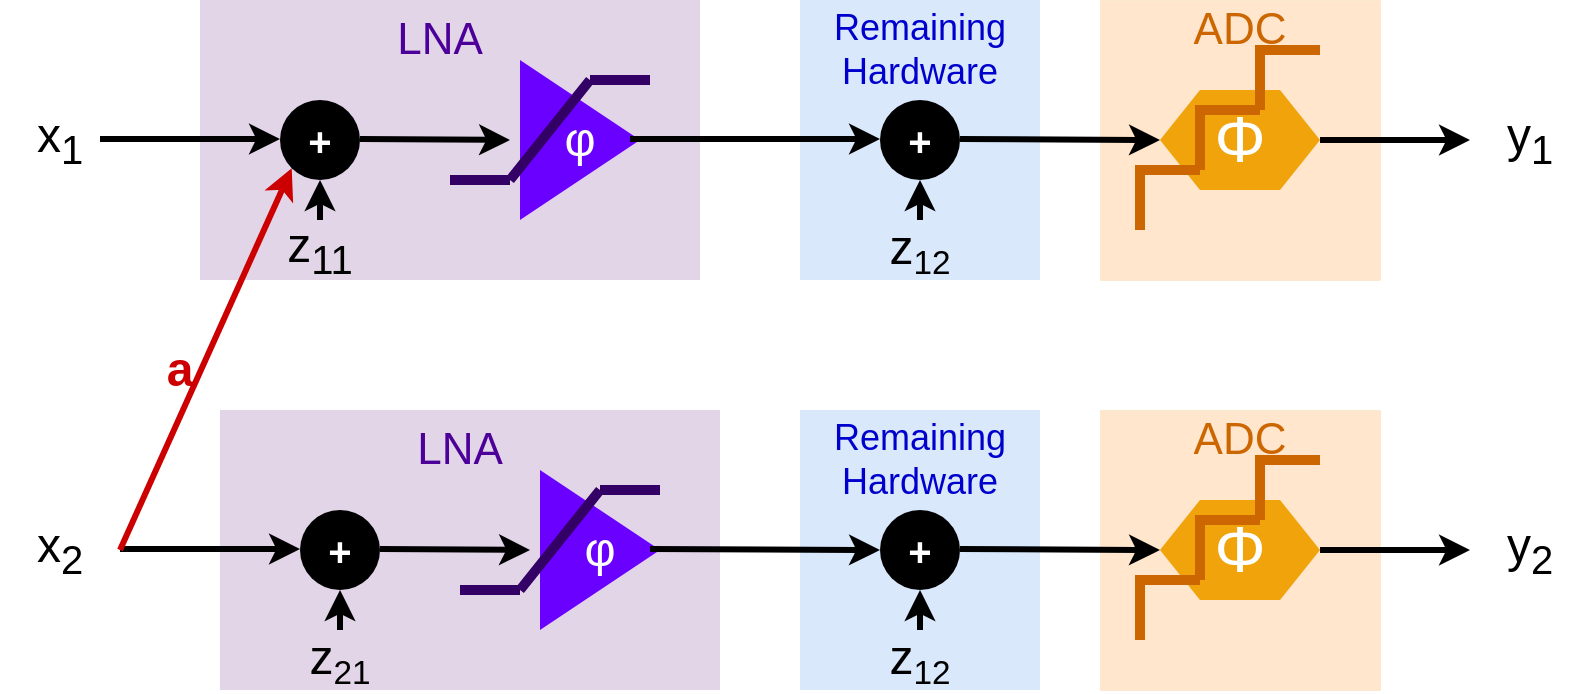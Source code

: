 <mxfile version="26.1.1">
  <diagram name="Page-1" id="LSuhjfJNGKuaA5duxOki">
    <mxGraphModel dx="1434" dy="795" grid="1" gridSize="10" guides="1" tooltips="1" connect="1" arrows="1" fold="1" page="1" pageScale="1" pageWidth="850" pageHeight="1100" math="0" shadow="0">
      <root>
        <mxCell id="0" />
        <mxCell id="1" parent="0" />
        <mxCell id="7HdaX9VJP-AKowgcOoUk-99" value="" style="whiteSpace=wrap;html=1;aspect=fixed;fillColor=#ffe6cc;strokeColor=#d79b00;strokeWidth=0;" vertex="1" parent="1">
          <mxGeometry x="650" y="240" width="140" height="140" as="geometry" />
        </mxCell>
        <mxCell id="7HdaX9VJP-AKowgcOoUk-100" value="&lt;font style=&quot;font-size: 22px;&quot;&gt;&lt;font style=&quot;color: rgb(204, 102, 0);&quot;&gt;ADC&lt;/font&gt;&lt;br&gt;&lt;/font&gt;" style="text;html=1;align=center;verticalAlign=middle;whiteSpace=wrap;rounded=0;" vertex="1" parent="1">
          <mxGeometry x="690" y="240" width="60" height="30" as="geometry" />
        </mxCell>
        <mxCell id="7HdaX9VJP-AKowgcOoUk-101" value="&lt;span style=&quot;font-family: &amp;quot;Google Sans&amp;quot;, Arial, sans-serif; font-size: 32px; text-align: left;&quot;&gt;&lt;font style=&quot;color: rgb(255, 255, 255);&quot;&gt;Φ&lt;/font&gt;&lt;/span&gt;" style="shape=hexagon;perimeter=hexagonPerimeter2;whiteSpace=wrap;html=1;fixedSize=1;fillColor=#f0a30a;fontColor=#000000;strokeColor=none;" vertex="1" parent="1">
          <mxGeometry x="680" y="285" width="80" height="50" as="geometry" />
        </mxCell>
        <mxCell id="7HdaX9VJP-AKowgcOoUk-102" value="" style="group" vertex="1" connectable="0" parent="1">
          <mxGeometry x="670" y="265" width="90" height="90" as="geometry" />
        </mxCell>
        <mxCell id="7HdaX9VJP-AKowgcOoUk-103" value="" style="endArrow=none;html=1;rounded=0;strokeWidth=5;fillColor=#f0a30a;strokeColor=#CC6600;" edge="1" parent="7HdaX9VJP-AKowgcOoUk-102">
          <mxGeometry width="50" height="50" relative="1" as="geometry">
            <mxPoint y="90" as="sourcePoint" />
            <mxPoint x="30" y="60" as="targetPoint" />
            <Array as="points">
              <mxPoint y="60" />
            </Array>
          </mxGeometry>
        </mxCell>
        <mxCell id="7HdaX9VJP-AKowgcOoUk-104" value="" style="endArrow=none;html=1;rounded=0;strokeWidth=5;fillColor=#f0a30a;strokeColor=#CC6600;" edge="1" parent="7HdaX9VJP-AKowgcOoUk-102">
          <mxGeometry width="50" height="50" relative="1" as="geometry">
            <mxPoint x="30" y="60" as="sourcePoint" />
            <mxPoint x="60" y="30" as="targetPoint" />
            <Array as="points">
              <mxPoint x="30" y="30" />
            </Array>
          </mxGeometry>
        </mxCell>
        <mxCell id="7HdaX9VJP-AKowgcOoUk-105" value="" style="endArrow=none;html=1;rounded=0;strokeWidth=5;fillColor=#f0a30a;strokeColor=#CC6600;" edge="1" parent="7HdaX9VJP-AKowgcOoUk-102">
          <mxGeometry width="50" height="50" relative="1" as="geometry">
            <mxPoint x="60" y="30" as="sourcePoint" />
            <mxPoint x="90" as="targetPoint" />
            <Array as="points">
              <mxPoint x="60" />
            </Array>
          </mxGeometry>
        </mxCell>
        <mxCell id="7HdaX9VJP-AKowgcOoUk-6" value="" style="rounded=0;whiteSpace=wrap;html=1;fillColor=#e1d5e7;strokeColor=none;" vertex="1" parent="1">
          <mxGeometry x="200" y="240" width="250" height="140" as="geometry" />
        </mxCell>
        <mxCell id="7HdaX9VJP-AKowgcOoUk-5" value="" style="endArrow=classic;html=1;rounded=0;strokeWidth=3;" edge="1" parent="1">
          <mxGeometry width="50" height="50" relative="1" as="geometry">
            <mxPoint x="150" y="309.5" as="sourcePoint" />
            <mxPoint x="240" y="309.5" as="targetPoint" />
          </mxGeometry>
        </mxCell>
        <mxCell id="7HdaX9VJP-AKowgcOoUk-7" value="&lt;font style=&quot;font-size: 22px; color: rgb(76, 0, 153);&quot;&gt;LNA&lt;/font&gt;" style="text;html=1;align=center;verticalAlign=middle;whiteSpace=wrap;rounded=0;" vertex="1" parent="1">
          <mxGeometry x="290" y="245" width="60" height="30" as="geometry" />
        </mxCell>
        <mxCell id="7HdaX9VJP-AKowgcOoUk-8" value="&lt;span style=&quot;font-family: &amp;quot;Google Sans&amp;quot;, Arial, sans-serif; text-align: start;&quot;&gt;&lt;font style=&quot;color: rgb(255, 255, 255); font-size: 24px;&quot;&gt;φ&lt;/font&gt;&lt;/span&gt;" style="triangle;whiteSpace=wrap;html=1;fillColor=#6a00ff;fontColor=#ffffff;strokeColor=none;" vertex="1" parent="1">
          <mxGeometry x="360" y="270" width="60" height="80" as="geometry" />
        </mxCell>
        <mxCell id="7HdaX9VJP-AKowgcOoUk-10" value="&lt;b&gt;&lt;font style=&quot;font-size: 20px;&quot;&gt;+&lt;/font&gt;&lt;/b&gt;" style="ellipse;whiteSpace=wrap;html=1;aspect=fixed;strokeColor=none;fillColor=#000000;fontColor=#ffffff;" vertex="1" parent="1">
          <mxGeometry x="240" y="290" width="40" height="40" as="geometry" />
        </mxCell>
        <mxCell id="7HdaX9VJP-AKowgcOoUk-11" value="&lt;font style=&quot;font-size: 24px;&quot;&gt;x&lt;sub&gt;1&lt;/sub&gt;&lt;/font&gt;" style="text;html=1;align=center;verticalAlign=middle;whiteSpace=wrap;rounded=0;" vertex="1" parent="1">
          <mxGeometry x="100" y="295" width="60" height="30" as="geometry" />
        </mxCell>
        <mxCell id="7HdaX9VJP-AKowgcOoUk-12" value="&lt;font style=&quot;font-size: 24px;&quot;&gt;z&lt;sub&gt;11&lt;/sub&gt;&lt;/font&gt;" style="text;html=1;align=center;verticalAlign=middle;whiteSpace=wrap;rounded=0;" vertex="1" parent="1">
          <mxGeometry x="230" y="350" width="60" height="30" as="geometry" />
        </mxCell>
        <mxCell id="7HdaX9VJP-AKowgcOoUk-13" value="" style="endArrow=classic;html=1;rounded=0;strokeWidth=3;entryX=0;entryY=0.5;entryDx=0;entryDy=0;" edge="1" parent="1">
          <mxGeometry width="50" height="50" relative="1" as="geometry">
            <mxPoint x="280" y="309.5" as="sourcePoint" />
            <mxPoint x="355" y="310" as="targetPoint" />
          </mxGeometry>
        </mxCell>
        <mxCell id="7HdaX9VJP-AKowgcOoUk-17" value="" style="endArrow=classic;html=1;rounded=0;strokeWidth=3;entryX=0.5;entryY=1;entryDx=0;entryDy=0;exitX=0.5;exitY=0;exitDx=0;exitDy=0;" edge="1" parent="1" source="7HdaX9VJP-AKowgcOoUk-12" target="7HdaX9VJP-AKowgcOoUk-10">
          <mxGeometry width="50" height="50" relative="1" as="geometry">
            <mxPoint x="160" y="324.5" as="sourcePoint" />
            <mxPoint x="250" y="324.5" as="targetPoint" />
            <Array as="points">
              <mxPoint x="260" y="340" />
            </Array>
          </mxGeometry>
        </mxCell>
        <mxCell id="7HdaX9VJP-AKowgcOoUk-19" value="" style="rounded=0;whiteSpace=wrap;html=1;fillColor=#dae8fc;strokeColor=none;" vertex="1" parent="1">
          <mxGeometry x="500" y="240" width="120" height="140" as="geometry" />
        </mxCell>
        <mxCell id="7HdaX9VJP-AKowgcOoUk-20" value="" style="endArrow=classic;html=1;rounded=0;strokeWidth=3;entryX=0.5;entryY=1;entryDx=0;entryDy=0;exitX=0.5;exitY=0;exitDx=0;exitDy=0;" edge="1" parent="1" source="7HdaX9VJP-AKowgcOoUk-22" target="7HdaX9VJP-AKowgcOoUk-21">
          <mxGeometry width="50" height="50" relative="1" as="geometry">
            <mxPoint x="550" y="360" as="sourcePoint" />
            <mxPoint x="640" y="350" as="targetPoint" />
          </mxGeometry>
        </mxCell>
        <mxCell id="7HdaX9VJP-AKowgcOoUk-21" value="&lt;b&gt;&lt;font style=&quot;font-size: 20px; color: rgb(255, 255, 255);&quot;&gt;+&lt;/font&gt;&lt;/b&gt;" style="ellipse;whiteSpace=wrap;html=1;aspect=fixed;fillColor=#000000;strokeColor=none;" vertex="1" parent="1">
          <mxGeometry x="540" y="290" width="40" height="40" as="geometry" />
        </mxCell>
        <mxCell id="7HdaX9VJP-AKowgcOoUk-22" value="&lt;font style=&quot;font-size: 24px;&quot;&gt;z&lt;/font&gt;&lt;font style=&quot;font-size: 20px;&quot;&gt;&lt;sub&gt;12&lt;/sub&gt;&lt;/font&gt;" style="text;html=1;align=center;verticalAlign=middle;whiteSpace=wrap;rounded=0;" vertex="1" parent="1">
          <mxGeometry x="530" y="350" width="60" height="30" as="geometry" />
        </mxCell>
        <mxCell id="7HdaX9VJP-AKowgcOoUk-18" value="" style="endArrow=classic;html=1;rounded=0;strokeWidth=3;entryX=0;entryY=0.5;entryDx=0;entryDy=0;" edge="1" parent="1">
          <mxGeometry width="50" height="50" relative="1" as="geometry">
            <mxPoint x="415" y="309.5" as="sourcePoint" />
            <mxPoint x="540" y="309.5" as="targetPoint" />
          </mxGeometry>
        </mxCell>
        <mxCell id="7HdaX9VJP-AKowgcOoUk-28" value="" style="endArrow=classic;html=1;rounded=0;strokeWidth=3;entryX=0;entryY=0.5;entryDx=0;entryDy=0;" edge="1" parent="1" target="7HdaX9VJP-AKowgcOoUk-101">
          <mxGeometry width="50" height="50" relative="1" as="geometry">
            <mxPoint x="580" y="309.5" as="sourcePoint" />
            <mxPoint x="720.089" y="309.889" as="targetPoint" />
          </mxGeometry>
        </mxCell>
        <mxCell id="7HdaX9VJP-AKowgcOoUk-29" value="&lt;font style=&quot;color: rgb(0, 0, 204); font-size: 18px;&quot;&gt;Remaining Hardware&lt;/font&gt;" style="text;html=1;align=center;verticalAlign=middle;whiteSpace=wrap;rounded=0;" vertex="1" parent="1">
          <mxGeometry x="545" y="250" width="30" height="30" as="geometry" />
        </mxCell>
        <mxCell id="7HdaX9VJP-AKowgcOoUk-32" value="" style="endArrow=classic;html=1;rounded=0;strokeWidth=3;exitX=1;exitY=0.5;exitDx=0;exitDy=0;" edge="1" parent="1" source="7HdaX9VJP-AKowgcOoUk-101">
          <mxGeometry width="50" height="50" relative="1" as="geometry">
            <mxPoint x="765" y="310" as="sourcePoint" />
            <mxPoint x="835" y="310" as="targetPoint" />
          </mxGeometry>
        </mxCell>
        <mxCell id="7HdaX9VJP-AKowgcOoUk-53" value="" style="rounded=0;whiteSpace=wrap;html=1;fillColor=#e1d5e7;strokeColor=none;" vertex="1" parent="1">
          <mxGeometry x="210" y="445" width="250" height="140" as="geometry" />
        </mxCell>
        <mxCell id="7HdaX9VJP-AKowgcOoUk-54" value="" style="endArrow=classic;html=1;rounded=0;strokeWidth=3;" edge="1" parent="1">
          <mxGeometry width="50" height="50" relative="1" as="geometry">
            <mxPoint x="160" y="514.5" as="sourcePoint" />
            <mxPoint x="250" y="514.5" as="targetPoint" />
          </mxGeometry>
        </mxCell>
        <mxCell id="7HdaX9VJP-AKowgcOoUk-55" value="&lt;font style=&quot;font-size: 22px; color: rgb(76, 0, 153);&quot;&gt;LNA&lt;/font&gt;" style="text;html=1;align=center;verticalAlign=middle;whiteSpace=wrap;rounded=0;" vertex="1" parent="1">
          <mxGeometry x="300" y="450" width="60" height="30" as="geometry" />
        </mxCell>
        <mxCell id="7HdaX9VJP-AKowgcOoUk-56" value="&lt;span style=&quot;font-family: &amp;quot;Google Sans&amp;quot;, Arial, sans-serif; text-align: start;&quot;&gt;&lt;font style=&quot;color: rgb(255, 255, 255); font-size: 24px;&quot;&gt;φ&lt;/font&gt;&lt;/span&gt;" style="triangle;whiteSpace=wrap;html=1;fillColor=#6a00ff;fontColor=#ffffff;strokeColor=none;" vertex="1" parent="1">
          <mxGeometry x="370" y="475" width="60" height="80" as="geometry" />
        </mxCell>
        <mxCell id="7HdaX9VJP-AKowgcOoUk-57" value="&lt;b&gt;&lt;font style=&quot;font-size: 20px; color: rgb(255, 255, 255);&quot;&gt;+&lt;/font&gt;&lt;/b&gt;" style="ellipse;whiteSpace=wrap;html=1;aspect=fixed;strokeColor=none;fillColor=#000000;" vertex="1" parent="1">
          <mxGeometry x="250" y="495" width="40" height="40" as="geometry" />
        </mxCell>
        <mxCell id="7HdaX9VJP-AKowgcOoUk-58" value="&lt;font style=&quot;font-size: 24px;&quot;&gt;x&lt;sub&gt;2&lt;/sub&gt;&lt;/font&gt;" style="text;html=1;align=center;verticalAlign=middle;whiteSpace=wrap;rounded=0;" vertex="1" parent="1">
          <mxGeometry x="100" y="500" width="60" height="30" as="geometry" />
        </mxCell>
        <mxCell id="7HdaX9VJP-AKowgcOoUk-59" value="&lt;font style=&quot;font-size: 24px;&quot;&gt;z&lt;/font&gt;&lt;font style=&quot;font-size: 20px;&quot;&gt;&lt;sub&gt;21&lt;/sub&gt;&lt;/font&gt;" style="text;html=1;align=center;verticalAlign=middle;whiteSpace=wrap;rounded=0;" vertex="1" parent="1">
          <mxGeometry x="240" y="555" width="60" height="30" as="geometry" />
        </mxCell>
        <mxCell id="7HdaX9VJP-AKowgcOoUk-60" value="" style="endArrow=classic;html=1;rounded=0;strokeWidth=3;entryX=0;entryY=0.5;entryDx=0;entryDy=0;" edge="1" parent="1">
          <mxGeometry width="50" height="50" relative="1" as="geometry">
            <mxPoint x="290" y="514.5" as="sourcePoint" />
            <mxPoint x="365" y="515" as="targetPoint" />
          </mxGeometry>
        </mxCell>
        <mxCell id="7HdaX9VJP-AKowgcOoUk-61" value="" style="endArrow=classic;html=1;rounded=0;strokeWidth=3;entryX=0.5;entryY=1;entryDx=0;entryDy=0;exitX=0.5;exitY=0;exitDx=0;exitDy=0;" edge="1" parent="1" source="7HdaX9VJP-AKowgcOoUk-59" target="7HdaX9VJP-AKowgcOoUk-57">
          <mxGeometry width="50" height="50" relative="1" as="geometry">
            <mxPoint x="170" y="529.5" as="sourcePoint" />
            <mxPoint x="260" y="529.5" as="targetPoint" />
            <Array as="points">
              <mxPoint x="270" y="545" />
            </Array>
          </mxGeometry>
        </mxCell>
        <mxCell id="7HdaX9VJP-AKowgcOoUk-72" value="" style="endArrow=classic;html=1;rounded=0;strokeWidth=3;exitX=1;exitY=0.5;exitDx=0;exitDy=0;entryX=0;entryY=1;entryDx=0;entryDy=0;strokeColor=#CC0000;" edge="1" parent="1" source="7HdaX9VJP-AKowgcOoUk-58" target="7HdaX9VJP-AKowgcOoUk-10">
          <mxGeometry width="50" height="50" relative="1" as="geometry">
            <mxPoint x="145" y="400" as="sourcePoint" />
            <mxPoint x="235" y="400" as="targetPoint" />
          </mxGeometry>
        </mxCell>
        <mxCell id="7HdaX9VJP-AKowgcOoUk-73" value="&lt;b&gt;&lt;font style=&quot;font-size: 24px; color: rgb(204, 0, 0);&quot;&gt;a&lt;/font&gt;&lt;/b&gt;" style="text;html=1;align=center;verticalAlign=middle;whiteSpace=wrap;rounded=0;" vertex="1" parent="1">
          <mxGeometry x="160" y="410" width="60" height="30" as="geometry" />
        </mxCell>
        <mxCell id="7HdaX9VJP-AKowgcOoUk-74" value="&lt;font style=&quot;font-size: 24px;&quot;&gt;y&lt;sub&gt;1&lt;/sub&gt;&lt;/font&gt;" style="text;html=1;align=center;verticalAlign=middle;whiteSpace=wrap;rounded=0;" vertex="1" parent="1">
          <mxGeometry x="835" y="295" width="60" height="30" as="geometry" />
        </mxCell>
        <mxCell id="7HdaX9VJP-AKowgcOoUk-76" value="" style="endArrow=none;html=1;rounded=0;strokeColor=#330066;strokeWidth=5;" edge="1" parent="1">
          <mxGeometry width="50" height="50" relative="1" as="geometry">
            <mxPoint x="355" y="330" as="sourcePoint" />
            <mxPoint x="395" y="280" as="targetPoint" />
          </mxGeometry>
        </mxCell>
        <mxCell id="7HdaX9VJP-AKowgcOoUk-79" value="" style="endArrow=none;html=1;rounded=0;strokeColor=#330066;strokeWidth=5;" edge="1" parent="1">
          <mxGeometry width="50" height="50" relative="1" as="geometry">
            <mxPoint x="425" y="280" as="sourcePoint" />
            <mxPoint x="395" y="280" as="targetPoint" />
          </mxGeometry>
        </mxCell>
        <mxCell id="7HdaX9VJP-AKowgcOoUk-80" value="" style="endArrow=none;html=1;rounded=0;strokeColor=#330066;strokeWidth=5;" edge="1" parent="1">
          <mxGeometry width="50" height="50" relative="1" as="geometry">
            <mxPoint x="355" y="330" as="sourcePoint" />
            <mxPoint x="325" y="330" as="targetPoint" />
          </mxGeometry>
        </mxCell>
        <mxCell id="7HdaX9VJP-AKowgcOoUk-82" value="" style="endArrow=none;html=1;rounded=0;strokeColor=#330066;strokeWidth=5;" edge="1" parent="1">
          <mxGeometry width="50" height="50" relative="1" as="geometry">
            <mxPoint x="360" y="535" as="sourcePoint" />
            <mxPoint x="400" y="485" as="targetPoint" />
          </mxGeometry>
        </mxCell>
        <mxCell id="7HdaX9VJP-AKowgcOoUk-83" value="" style="endArrow=none;html=1;rounded=0;strokeColor=#330066;strokeWidth=5;" edge="1" parent="1">
          <mxGeometry width="50" height="50" relative="1" as="geometry">
            <mxPoint x="430" y="485" as="sourcePoint" />
            <mxPoint x="400" y="485" as="targetPoint" />
          </mxGeometry>
        </mxCell>
        <mxCell id="7HdaX9VJP-AKowgcOoUk-84" value="" style="endArrow=none;html=1;rounded=0;strokeColor=#330066;strokeWidth=5;" edge="1" parent="1">
          <mxGeometry width="50" height="50" relative="1" as="geometry">
            <mxPoint x="360" y="535" as="sourcePoint" />
            <mxPoint x="330" y="535" as="targetPoint" />
          </mxGeometry>
        </mxCell>
        <mxCell id="7HdaX9VJP-AKowgcOoUk-107" value="" style="whiteSpace=wrap;html=1;aspect=fixed;fillColor=#ffe6cc;strokeColor=#d79b00;strokeWidth=0;" vertex="1" parent="1">
          <mxGeometry x="650" y="445" width="140" height="140" as="geometry" />
        </mxCell>
        <mxCell id="7HdaX9VJP-AKowgcOoUk-108" value="&lt;font style=&quot;font-size: 22px;&quot;&gt;&lt;font style=&quot;color: rgb(204, 102, 0);&quot;&gt;ADC&lt;/font&gt;&lt;br&gt;&lt;/font&gt;" style="text;html=1;align=center;verticalAlign=middle;whiteSpace=wrap;rounded=0;" vertex="1" parent="1">
          <mxGeometry x="690" y="445" width="60" height="30" as="geometry" />
        </mxCell>
        <mxCell id="7HdaX9VJP-AKowgcOoUk-109" value="&lt;span style=&quot;font-family: &amp;quot;Google Sans&amp;quot;, Arial, sans-serif; font-size: 32px; text-align: left;&quot;&gt;&lt;font style=&quot;color: rgb(255, 255, 255);&quot;&gt;Φ&lt;/font&gt;&lt;/span&gt;" style="shape=hexagon;perimeter=hexagonPerimeter2;whiteSpace=wrap;html=1;fixedSize=1;fillColor=#f0a30a;fontColor=#000000;strokeColor=none;" vertex="1" parent="1">
          <mxGeometry x="680" y="490" width="80" height="50" as="geometry" />
        </mxCell>
        <mxCell id="7HdaX9VJP-AKowgcOoUk-110" value="" style="group" vertex="1" connectable="0" parent="1">
          <mxGeometry x="670" y="470" width="90" height="90" as="geometry" />
        </mxCell>
        <mxCell id="7HdaX9VJP-AKowgcOoUk-111" value="" style="endArrow=none;html=1;rounded=0;strokeWidth=5;fillColor=#f0a30a;strokeColor=#CC6600;" edge="1" parent="7HdaX9VJP-AKowgcOoUk-110">
          <mxGeometry width="50" height="50" relative="1" as="geometry">
            <mxPoint y="90" as="sourcePoint" />
            <mxPoint x="30" y="60" as="targetPoint" />
            <Array as="points">
              <mxPoint y="60" />
            </Array>
          </mxGeometry>
        </mxCell>
        <mxCell id="7HdaX9VJP-AKowgcOoUk-112" value="" style="endArrow=none;html=1;rounded=0;strokeWidth=5;fillColor=#f0a30a;strokeColor=#CC6600;" edge="1" parent="7HdaX9VJP-AKowgcOoUk-110">
          <mxGeometry width="50" height="50" relative="1" as="geometry">
            <mxPoint x="30" y="60" as="sourcePoint" />
            <mxPoint x="60" y="30" as="targetPoint" />
            <Array as="points">
              <mxPoint x="30" y="30" />
            </Array>
          </mxGeometry>
        </mxCell>
        <mxCell id="7HdaX9VJP-AKowgcOoUk-113" value="" style="endArrow=none;html=1;rounded=0;strokeWidth=5;fillColor=#f0a30a;strokeColor=#CC6600;" edge="1" parent="7HdaX9VJP-AKowgcOoUk-110">
          <mxGeometry width="50" height="50" relative="1" as="geometry">
            <mxPoint x="60" y="30" as="sourcePoint" />
            <mxPoint x="90" as="targetPoint" />
            <Array as="points">
              <mxPoint x="60" />
            </Array>
          </mxGeometry>
        </mxCell>
        <mxCell id="7HdaX9VJP-AKowgcOoUk-114" value="" style="rounded=0;whiteSpace=wrap;html=1;fillColor=#dae8fc;strokeColor=none;" vertex="1" parent="1">
          <mxGeometry x="500" y="445" width="120" height="140" as="geometry" />
        </mxCell>
        <mxCell id="7HdaX9VJP-AKowgcOoUk-115" value="" style="endArrow=classic;html=1;rounded=0;strokeWidth=3;entryX=0.5;entryY=1;entryDx=0;entryDy=0;exitX=0.5;exitY=0;exitDx=0;exitDy=0;" edge="1" parent="1" source="7HdaX9VJP-AKowgcOoUk-117" target="7HdaX9VJP-AKowgcOoUk-116">
          <mxGeometry width="50" height="50" relative="1" as="geometry">
            <mxPoint x="550" y="565" as="sourcePoint" />
            <mxPoint x="640" y="555" as="targetPoint" />
          </mxGeometry>
        </mxCell>
        <mxCell id="7HdaX9VJP-AKowgcOoUk-116" value="&lt;b&gt;&lt;font style=&quot;font-size: 20px; color: rgb(255, 255, 255);&quot;&gt;+&lt;/font&gt;&lt;/b&gt;" style="ellipse;whiteSpace=wrap;html=1;aspect=fixed;fillColor=#000000;strokeColor=none;" vertex="1" parent="1">
          <mxGeometry x="540" y="495" width="40" height="40" as="geometry" />
        </mxCell>
        <mxCell id="7HdaX9VJP-AKowgcOoUk-117" value="&lt;font style=&quot;font-size: 24px;&quot;&gt;z&lt;/font&gt;&lt;font style=&quot;font-size: 20px;&quot;&gt;&lt;sub&gt;12&lt;/sub&gt;&lt;/font&gt;" style="text;html=1;align=center;verticalAlign=middle;whiteSpace=wrap;rounded=0;" vertex="1" parent="1">
          <mxGeometry x="530" y="555" width="60" height="30" as="geometry" />
        </mxCell>
        <mxCell id="7HdaX9VJP-AKowgcOoUk-118" value="" style="endArrow=classic;html=1;rounded=0;strokeWidth=3;entryX=0;entryY=0.5;entryDx=0;entryDy=0;" edge="1" parent="1" target="7HdaX9VJP-AKowgcOoUk-109">
          <mxGeometry width="50" height="50" relative="1" as="geometry">
            <mxPoint x="580" y="514.5" as="sourcePoint" />
            <mxPoint x="720.089" y="514.889" as="targetPoint" />
          </mxGeometry>
        </mxCell>
        <mxCell id="7HdaX9VJP-AKowgcOoUk-119" value="&lt;font style=&quot;color: rgb(0, 0, 204); font-size: 18px;&quot;&gt;Remaining Hardware&lt;/font&gt;" style="text;html=1;align=center;verticalAlign=middle;whiteSpace=wrap;rounded=0;" vertex="1" parent="1">
          <mxGeometry x="545" y="455" width="30" height="30" as="geometry" />
        </mxCell>
        <mxCell id="7HdaX9VJP-AKowgcOoUk-120" value="" style="endArrow=classic;html=1;rounded=0;strokeWidth=3;exitX=1;exitY=0.5;exitDx=0;exitDy=0;" edge="1" parent="1" source="7HdaX9VJP-AKowgcOoUk-109">
          <mxGeometry width="50" height="50" relative="1" as="geometry">
            <mxPoint x="765" y="515" as="sourcePoint" />
            <mxPoint x="835" y="515" as="targetPoint" />
          </mxGeometry>
        </mxCell>
        <mxCell id="7HdaX9VJP-AKowgcOoUk-121" value="&lt;font style=&quot;font-size: 24px;&quot;&gt;y&lt;sub&gt;2&lt;/sub&gt;&lt;/font&gt;" style="text;html=1;align=center;verticalAlign=middle;whiteSpace=wrap;rounded=0;" vertex="1" parent="1">
          <mxGeometry x="835" y="500" width="60" height="30" as="geometry" />
        </mxCell>
        <mxCell id="7HdaX9VJP-AKowgcOoUk-66" value="" style="endArrow=classic;html=1;rounded=0;strokeWidth=3;entryX=0;entryY=0.5;entryDx=0;entryDy=0;" edge="1" parent="1" target="7HdaX9VJP-AKowgcOoUk-116">
          <mxGeometry width="50" height="50" relative="1" as="geometry">
            <mxPoint x="425" y="514.5" as="sourcePoint" />
            <mxPoint x="550" y="514.5" as="targetPoint" />
          </mxGeometry>
        </mxCell>
      </root>
    </mxGraphModel>
  </diagram>
</mxfile>

